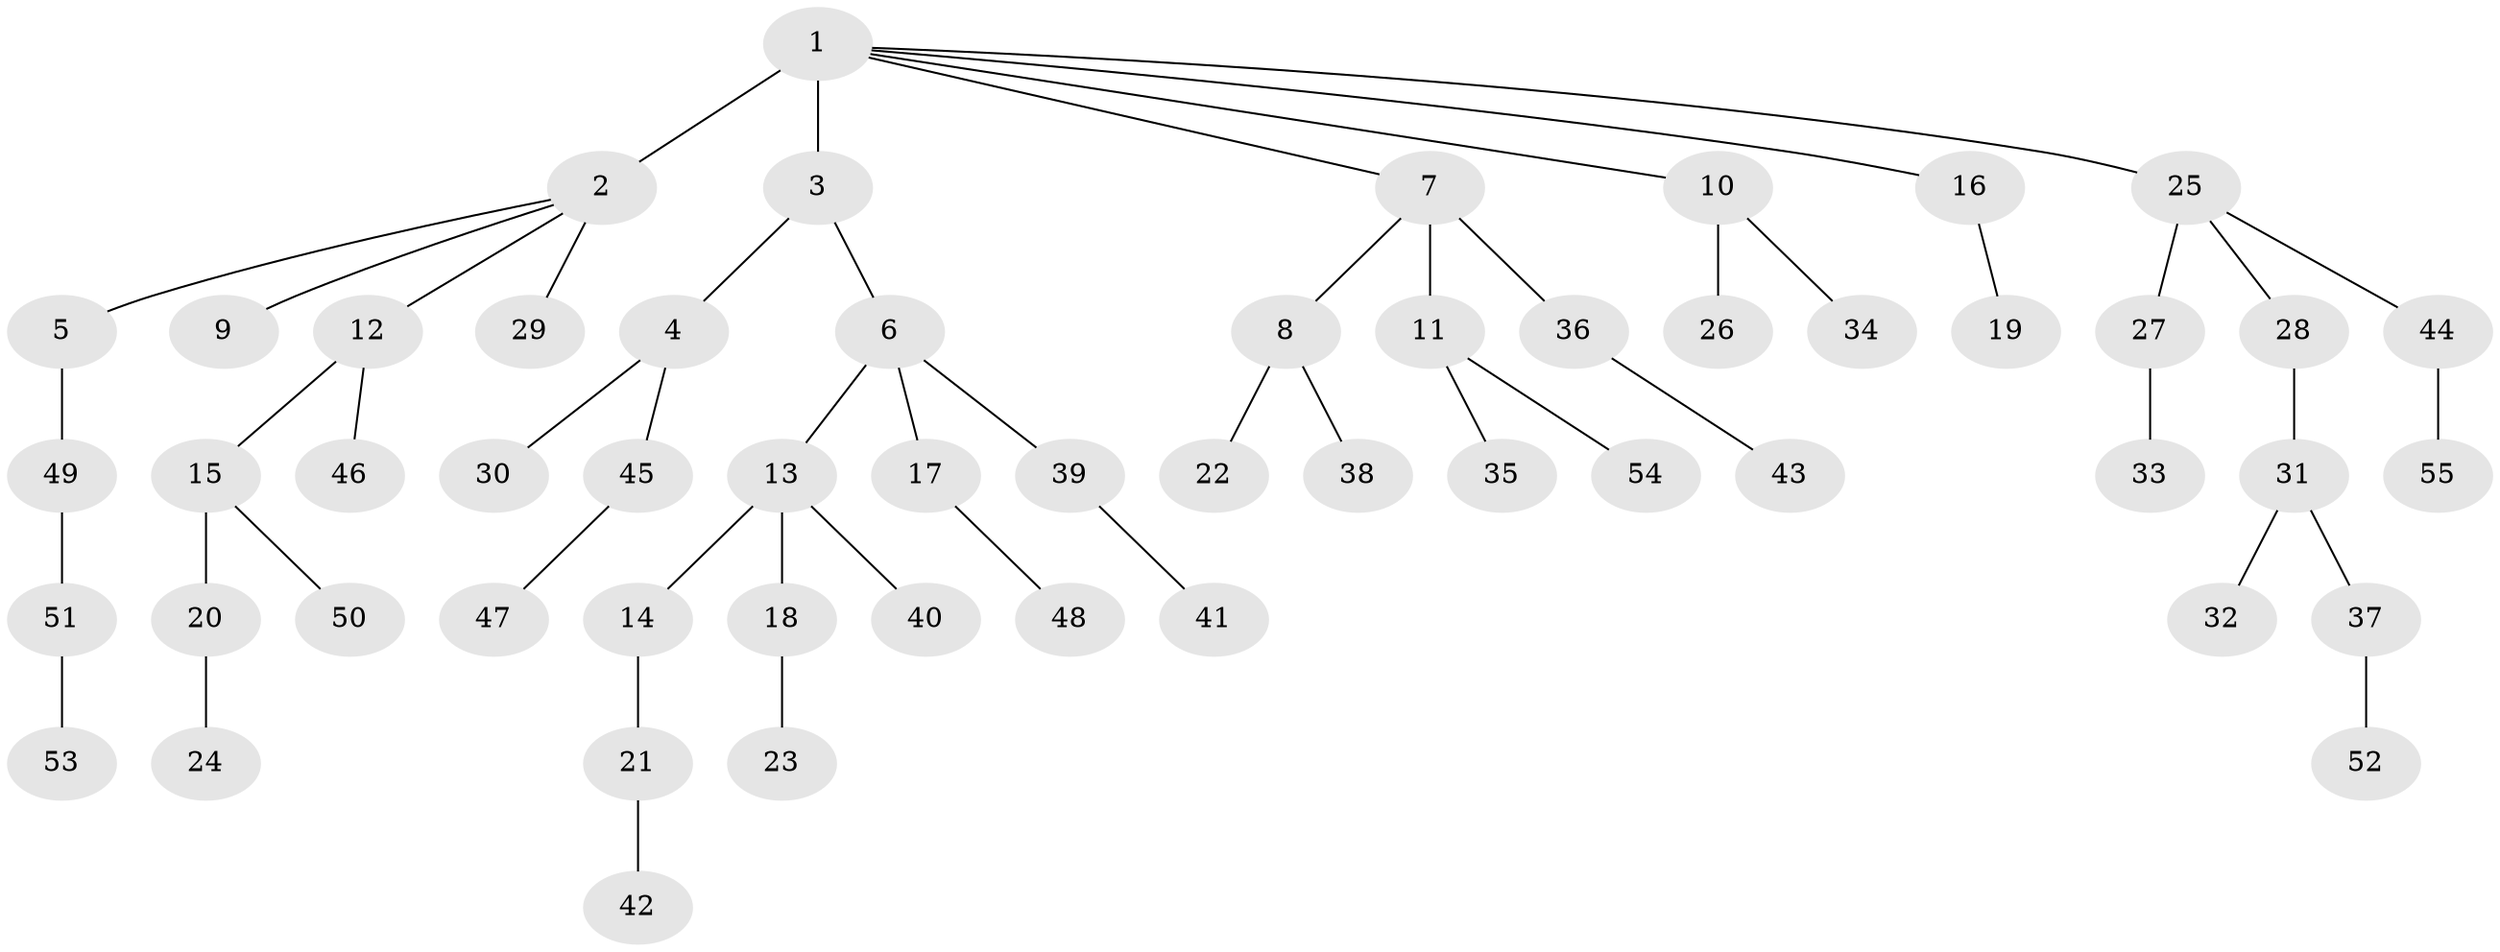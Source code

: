 // original degree distribution, {4: 0.10091743119266056, 9: 0.009174311926605505, 3: 0.06422018348623854, 2: 0.28440366972477066, 5: 0.03669724770642202, 6: 0.009174311926605505, 1: 0.4954128440366973}
// Generated by graph-tools (version 1.1) at 2025/36/03/09/25 02:36:30]
// undirected, 55 vertices, 54 edges
graph export_dot {
graph [start="1"]
  node [color=gray90,style=filled];
  1;
  2;
  3;
  4;
  5;
  6;
  7;
  8;
  9;
  10;
  11;
  12;
  13;
  14;
  15;
  16;
  17;
  18;
  19;
  20;
  21;
  22;
  23;
  24;
  25;
  26;
  27;
  28;
  29;
  30;
  31;
  32;
  33;
  34;
  35;
  36;
  37;
  38;
  39;
  40;
  41;
  42;
  43;
  44;
  45;
  46;
  47;
  48;
  49;
  50;
  51;
  52;
  53;
  54;
  55;
  1 -- 2 [weight=4.0];
  1 -- 3 [weight=1.0];
  1 -- 7 [weight=1.0];
  1 -- 10 [weight=1.0];
  1 -- 16 [weight=1.0];
  1 -- 25 [weight=1.0];
  2 -- 5 [weight=1.0];
  2 -- 9 [weight=1.0];
  2 -- 12 [weight=1.0];
  2 -- 29 [weight=1.0];
  3 -- 4 [weight=1.0];
  3 -- 6 [weight=1.0];
  4 -- 30 [weight=1.0];
  4 -- 45 [weight=1.0];
  5 -- 49 [weight=1.0];
  6 -- 13 [weight=1.0];
  6 -- 17 [weight=1.0];
  6 -- 39 [weight=1.0];
  7 -- 8 [weight=1.0];
  7 -- 11 [weight=2.0];
  7 -- 36 [weight=1.0];
  8 -- 22 [weight=1.0];
  8 -- 38 [weight=2.0];
  10 -- 26 [weight=1.0];
  10 -- 34 [weight=1.0];
  11 -- 35 [weight=1.0];
  11 -- 54 [weight=1.0];
  12 -- 15 [weight=1.0];
  12 -- 46 [weight=1.0];
  13 -- 14 [weight=2.0];
  13 -- 18 [weight=1.0];
  13 -- 40 [weight=1.0];
  14 -- 21 [weight=1.0];
  15 -- 20 [weight=1.0];
  15 -- 50 [weight=1.0];
  16 -- 19 [weight=1.0];
  17 -- 48 [weight=1.0];
  18 -- 23 [weight=3.0];
  20 -- 24 [weight=2.0];
  21 -- 42 [weight=2.0];
  25 -- 27 [weight=1.0];
  25 -- 28 [weight=1.0];
  25 -- 44 [weight=1.0];
  27 -- 33 [weight=2.0];
  28 -- 31 [weight=2.0];
  31 -- 32 [weight=1.0];
  31 -- 37 [weight=1.0];
  36 -- 43 [weight=1.0];
  37 -- 52 [weight=1.0];
  39 -- 41 [weight=1.0];
  44 -- 55 [weight=1.0];
  45 -- 47 [weight=1.0];
  49 -- 51 [weight=2.0];
  51 -- 53 [weight=1.0];
}
